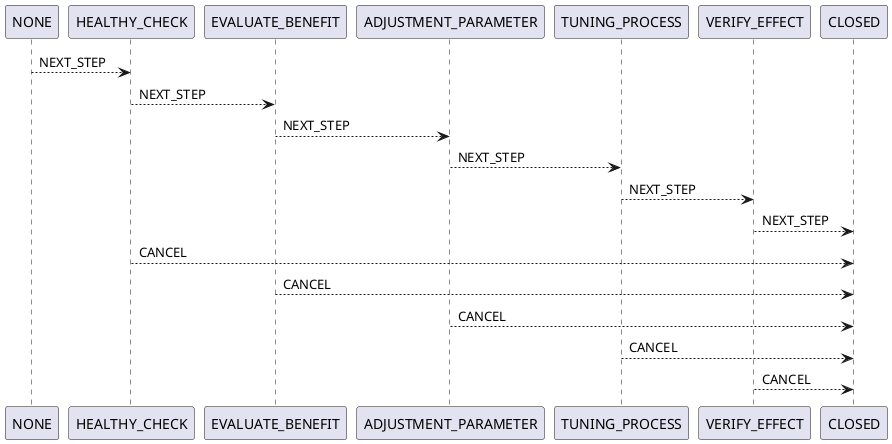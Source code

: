 @startuml
NONE --> HEALTHY_CHECK : NEXT_STEP
HEALTHY_CHECK --> EVALUATE_BENEFIT : NEXT_STEP
EVALUATE_BENEFIT --> ADJUSTMENT_PARAMETER : NEXT_STEP
ADJUSTMENT_PARAMETER --> TUNING_PROCESS : NEXT_STEP
TUNING_PROCESS --> VERIFY_EFFECT : NEXT_STEP
VERIFY_EFFECT --> CLOSED : NEXT_STEP

HEALTHY_CHECK --> CLOSED : CANCEL
EVALUATE_BENEFIT --> CLOSED : CANCEL
ADJUSTMENT_PARAMETER --> CLOSED : CANCEL
TUNING_PROCESS --> CLOSED : CANCEL
VERIFY_EFFECT --> CLOSED : CANCEL
@enduml